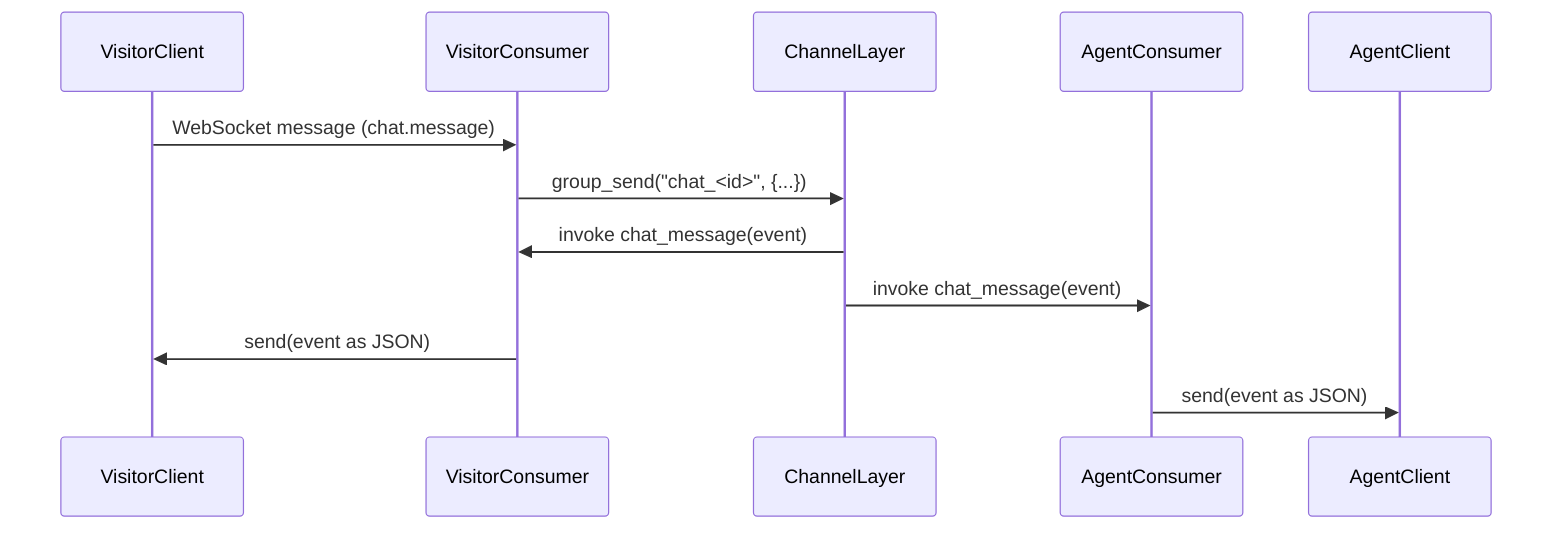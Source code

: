 sequenceDiagram
    participant VisitorClient
    participant VisitorConsumer
    participant ChannelLayer
    participant AgentConsumer
    participant AgentClient

    VisitorClient->>VisitorConsumer: WebSocket message (chat.message)
    VisitorConsumer->>ChannelLayer: group_send("chat_<id>", {...})
    ChannelLayer->>VisitorConsumer: invoke chat_message(event)
    ChannelLayer->>AgentConsumer: invoke chat_message(event)
    VisitorConsumer->>VisitorClient: send(event as JSON)
    AgentConsumer->>AgentClient: send(event as JSON)